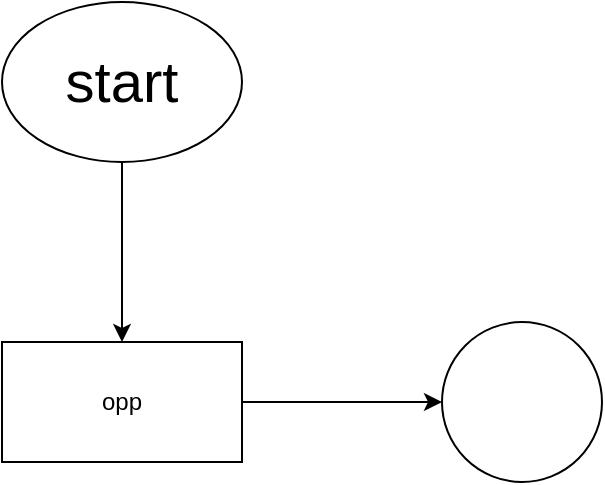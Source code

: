 <mxfile version="22.0.4" type="github">
  <diagram name="Page-1" id="-gbkZQVmXA_UuTZBAy0K">
    <mxGraphModel dx="1434" dy="782" grid="1" gridSize="10" guides="1" tooltips="1" connect="1" arrows="1" fold="1" page="1" pageScale="1" pageWidth="850" pageHeight="1100" math="0" shadow="0">
      <root>
        <mxCell id="0" />
        <mxCell id="1" parent="0" />
        <mxCell id="6g-JC-GX4x5CAQTfeW9g-3" value="" style="edgeStyle=orthogonalEdgeStyle;rounded=0;orthogonalLoop=1;jettySize=auto;html=1;" edge="1" parent="1" source="6g-JC-GX4x5CAQTfeW9g-1" target="6g-JC-GX4x5CAQTfeW9g-2">
          <mxGeometry relative="1" as="geometry" />
        </mxCell>
        <mxCell id="6g-JC-GX4x5CAQTfeW9g-1" value="&lt;div style=&quot;&quot;&gt;&lt;sub&gt;&lt;font style=&quot;font-size: 29px;&quot;&gt;start&lt;/font&gt;&lt;/sub&gt;&lt;/div&gt;" style="ellipse;whiteSpace=wrap;html=1;align=center;" vertex="1" parent="1">
          <mxGeometry x="350" y="20" width="120" height="80" as="geometry" />
        </mxCell>
        <mxCell id="6g-JC-GX4x5CAQTfeW9g-5" value="" style="edgeStyle=orthogonalEdgeStyle;rounded=0;orthogonalLoop=1;jettySize=auto;html=1;" edge="1" parent="1" source="6g-JC-GX4x5CAQTfeW9g-2" target="6g-JC-GX4x5CAQTfeW9g-4">
          <mxGeometry relative="1" as="geometry" />
        </mxCell>
        <mxCell id="6g-JC-GX4x5CAQTfeW9g-2" value="opp" style="whiteSpace=wrap;html=1;" vertex="1" parent="1">
          <mxGeometry x="350" y="190" width="120" height="60" as="geometry" />
        </mxCell>
        <mxCell id="6g-JC-GX4x5CAQTfeW9g-4" value="" style="ellipse;whiteSpace=wrap;html=1;" vertex="1" parent="1">
          <mxGeometry x="570" y="180" width="80" height="80" as="geometry" />
        </mxCell>
      </root>
    </mxGraphModel>
  </diagram>
</mxfile>
